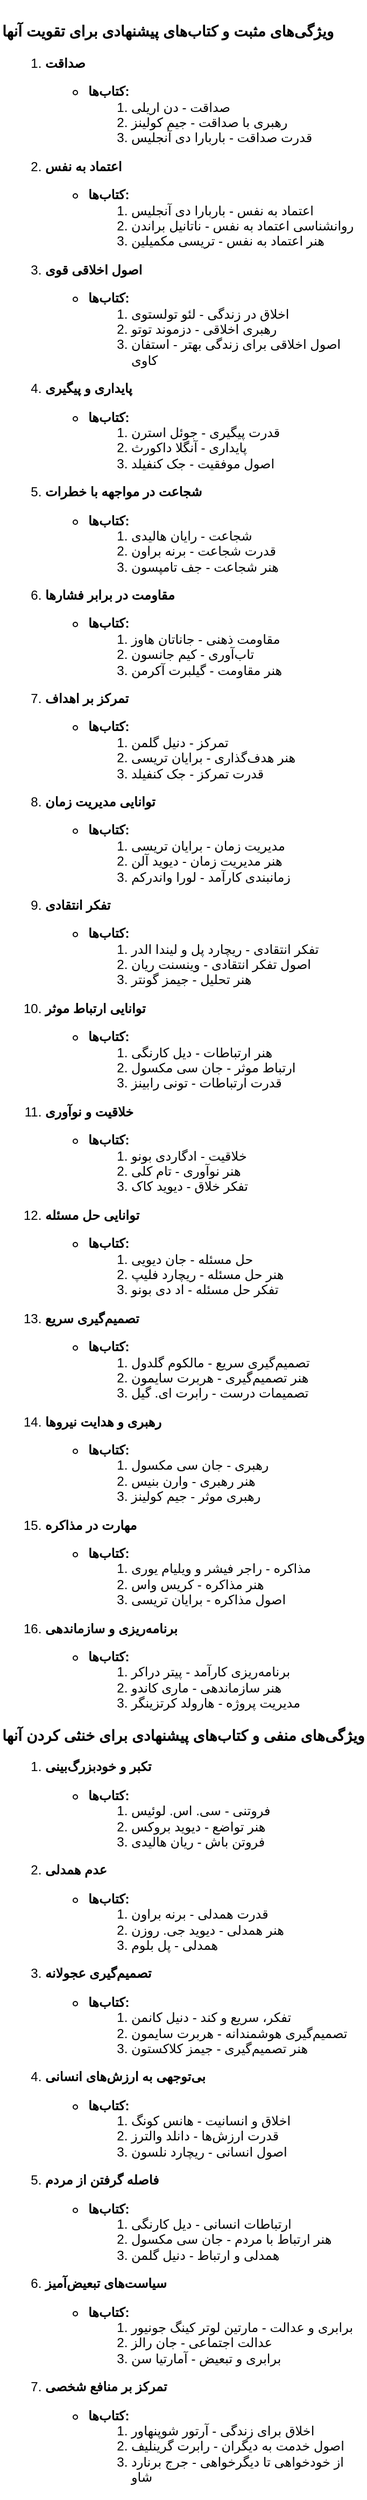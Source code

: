 <mxfile version="24.6.4" type="github">
  <diagram name="Page-1" id="s2_7E9h5OVXRFGfU8NJp">
    <mxGraphModel dx="433" dy="263" grid="1" gridSize="10" guides="1" tooltips="1" connect="1" arrows="1" fold="1" page="1" pageScale="1" pageWidth="850" pageHeight="1100" math="0" shadow="0">
      <root>
        <mxCell id="0" />
        <mxCell id="1" parent="0" />
        <mxCell id="QlOMA3rxtJsy9UfpxjXQ-1" value="&lt;h3&gt;ویژگی‌های مثبت و کتاب‌های پیشنهادی برای تقویت آنها&lt;/h3&gt;&lt;ol&gt;&lt;li&gt;&lt;p&gt;&lt;strong&gt;صداقت&lt;/strong&gt;&lt;/p&gt;&lt;ul&gt;&lt;li&gt;&lt;strong&gt;کتاب‌ها:&lt;/strong&gt;&lt;ol&gt;&lt;li&gt;صداقت - دن اریلی&lt;/li&gt;&lt;li&gt;رهبری با صداقت - جیم کولینز&lt;/li&gt;&lt;li&gt;قدرت صداقت - باربارا دی آنجلیس&lt;/li&gt;&lt;/ol&gt;&lt;/li&gt;&lt;/ul&gt;&lt;/li&gt;&lt;li&gt;&lt;p&gt;&lt;strong&gt;اعتماد به نفس&lt;/strong&gt;&lt;/p&gt;&lt;ul&gt;&lt;li&gt;&lt;strong&gt;کتاب‌ها:&lt;/strong&gt;&lt;ol&gt;&lt;li&gt;اعتماد به نفس - باربارا دی آنجلیس&lt;/li&gt;&lt;li&gt;روانشناسی اعتماد به نفس - ناتانیل براندن&lt;/li&gt;&lt;li&gt;هنر اعتماد به نفس - تریسی مکمیلین&lt;/li&gt;&lt;/ol&gt;&lt;/li&gt;&lt;/ul&gt;&lt;/li&gt;&lt;li&gt;&lt;p&gt;&lt;strong&gt;اصول اخلاقی قوی&lt;/strong&gt;&lt;/p&gt;&lt;ul&gt;&lt;li&gt;&lt;strong&gt;کتاب‌ها:&lt;/strong&gt;&lt;ol&gt;&lt;li&gt;اخلاق در زندگی - لئو تولستوی&lt;/li&gt;&lt;li&gt;رهبری اخلاقی - دزموند توتو&lt;/li&gt;&lt;li&gt;اصول اخلاقی برای زندگی بهتر - استفان کاوی&lt;/li&gt;&lt;/ol&gt;&lt;/li&gt;&lt;/ul&gt;&lt;/li&gt;&lt;li&gt;&lt;p&gt;&lt;strong&gt;پایداری و پیگیری&lt;/strong&gt;&lt;/p&gt;&lt;ul&gt;&lt;li&gt;&lt;strong&gt;کتاب‌ها:&lt;/strong&gt;&lt;ol&gt;&lt;li&gt;قدرت پیگیری - جوئل استرن&lt;/li&gt;&lt;li&gt;پایداری - آنگلا داکورث&lt;/li&gt;&lt;li&gt;اصول موفقیت - جک کنفیلد&lt;/li&gt;&lt;/ol&gt;&lt;/li&gt;&lt;/ul&gt;&lt;/li&gt;&lt;li&gt;&lt;p&gt;&lt;strong&gt;شجاعت در مواجهه با خطرات&lt;/strong&gt;&lt;/p&gt;&lt;ul&gt;&lt;li&gt;&lt;strong&gt;کتاب‌ها:&lt;/strong&gt;&lt;ol&gt;&lt;li&gt;شجاعت - رایان هالیدی&lt;/li&gt;&lt;li&gt;قدرت شجاعت - برنه براون&lt;/li&gt;&lt;li&gt;هنر شجاعت - جف تامپسون&lt;/li&gt;&lt;/ol&gt;&lt;/li&gt;&lt;/ul&gt;&lt;/li&gt;&lt;li&gt;&lt;p&gt;&lt;strong&gt;مقاومت در برابر فشارها&lt;/strong&gt;&lt;/p&gt;&lt;ul&gt;&lt;li&gt;&lt;strong&gt;کتاب‌ها:&lt;/strong&gt;&lt;ol&gt;&lt;li&gt;مقاومت ذهنی - جاناتان هاوز&lt;/li&gt;&lt;li&gt;تاب‌آوری - کیم جانسون&lt;/li&gt;&lt;li&gt;هنر مقاومت - گیلبرت آکرمن&lt;/li&gt;&lt;/ol&gt;&lt;/li&gt;&lt;/ul&gt;&lt;/li&gt;&lt;li&gt;&lt;p&gt;&lt;strong&gt;تمرکز بر اهداف&lt;/strong&gt;&lt;/p&gt;&lt;ul&gt;&lt;li&gt;&lt;strong&gt;کتاب‌ها:&lt;/strong&gt;&lt;ol&gt;&lt;li&gt;تمرکز - دنیل گلمن&lt;/li&gt;&lt;li&gt;هنر هدف‌گذاری - برایان تریسی&lt;/li&gt;&lt;li&gt;قدرت تمرکز - جک کنفیلد&lt;/li&gt;&lt;/ol&gt;&lt;/li&gt;&lt;/ul&gt;&lt;/li&gt;&lt;li&gt;&lt;p&gt;&lt;strong&gt;توانایی مدیریت زمان&lt;/strong&gt;&lt;/p&gt;&lt;ul&gt;&lt;li&gt;&lt;strong&gt;کتاب‌ها:&lt;/strong&gt;&lt;ol&gt;&lt;li&gt;مدیریت زمان - برایان تریسی&lt;/li&gt;&lt;li&gt;هنر مدیریت زمان - دیوید آلن&lt;/li&gt;&lt;li&gt;زمانبندی کارآمد - لورا واندرکم&lt;/li&gt;&lt;/ol&gt;&lt;/li&gt;&lt;/ul&gt;&lt;/li&gt;&lt;li&gt;&lt;p&gt;&lt;strong&gt;تفکر انتقادی&lt;/strong&gt;&lt;/p&gt;&lt;ul&gt;&lt;li&gt;&lt;strong&gt;کتاب‌ها:&lt;/strong&gt;&lt;ol&gt;&lt;li&gt;تفکر انتقادی - ریچارد پل و لیندا الدر&lt;/li&gt;&lt;li&gt;اصول تفکر انتقادی - وینسنت ریان&lt;/li&gt;&lt;li&gt;هنر تحلیل - جیمز گونتر&lt;/li&gt;&lt;/ol&gt;&lt;/li&gt;&lt;/ul&gt;&lt;/li&gt;&lt;li&gt;&lt;p&gt;&lt;strong&gt;توانایی ارتباط موثر&lt;/strong&gt;&lt;/p&gt;&lt;ul&gt;&lt;li&gt;&lt;strong&gt;کتاب‌ها:&lt;/strong&gt;&lt;ol&gt;&lt;li&gt;هنر ارتباطات - دیل کارنگی&lt;/li&gt;&lt;li&gt;ارتباط موثر - جان سی مکسول&lt;/li&gt;&lt;li&gt;قدرت ارتباطات - تونی رابینز&lt;/li&gt;&lt;/ol&gt;&lt;/li&gt;&lt;/ul&gt;&lt;/li&gt;&lt;li&gt;&lt;p&gt;&lt;strong&gt;خلاقیت و نوآوری&lt;/strong&gt;&lt;/p&gt;&lt;ul&gt;&lt;li&gt;&lt;strong&gt;کتاب‌ها:&lt;/strong&gt;&lt;ol&gt;&lt;li&gt;خلاقیت - ادگاردی بونو&lt;/li&gt;&lt;li&gt;هنر نوآوری - تام کلی&lt;/li&gt;&lt;li&gt;تفکر خلاق - دیوید کاک&lt;/li&gt;&lt;/ol&gt;&lt;/li&gt;&lt;/ul&gt;&lt;/li&gt;&lt;li&gt;&lt;p&gt;&lt;strong&gt;توانایی حل مسئله&lt;/strong&gt;&lt;/p&gt;&lt;ul&gt;&lt;li&gt;&lt;strong&gt;کتاب‌ها:&lt;/strong&gt;&lt;ol&gt;&lt;li&gt;حل مسئله - جان دیویی&lt;/li&gt;&lt;li&gt;هنر حل مسئله - ریچارد فلیپ&lt;/li&gt;&lt;li&gt;تفکر حل مسئله - اد دی بونو&lt;/li&gt;&lt;/ol&gt;&lt;/li&gt;&lt;/ul&gt;&lt;/li&gt;&lt;li&gt;&lt;p&gt;&lt;strong&gt;تصمیم‌گیری سریع&lt;/strong&gt;&lt;/p&gt;&lt;ul&gt;&lt;li&gt;&lt;strong&gt;کتاب‌ها:&lt;/strong&gt;&lt;ol&gt;&lt;li&gt;تصمیم‌گیری سریع - مالکوم گلدول&lt;/li&gt;&lt;li&gt;هنر تصمیم‌گیری - هربرت سایمون&lt;/li&gt;&lt;li&gt;تصمیمات درست - رابرت ای. گیل&lt;/li&gt;&lt;/ol&gt;&lt;/li&gt;&lt;/ul&gt;&lt;/li&gt;&lt;li&gt;&lt;p&gt;&lt;strong&gt;رهبری و هدایت نیروها&lt;/strong&gt;&lt;/p&gt;&lt;ul&gt;&lt;li&gt;&lt;strong&gt;کتاب‌ها:&lt;/strong&gt;&lt;ol&gt;&lt;li&gt;رهبری - جان سی مکسول&lt;/li&gt;&lt;li&gt;هنر رهبری - وارن بنیس&lt;/li&gt;&lt;li&gt;رهبری موثر - جیم کولینز&lt;/li&gt;&lt;/ol&gt;&lt;/li&gt;&lt;/ul&gt;&lt;/li&gt;&lt;li&gt;&lt;p&gt;&lt;strong&gt;مهارت در مذاکره&lt;/strong&gt;&lt;/p&gt;&lt;ul&gt;&lt;li&gt;&lt;strong&gt;کتاب‌ها:&lt;/strong&gt;&lt;ol&gt;&lt;li&gt;مذاکره - راجر فیشر و ویلیام یوری&lt;/li&gt;&lt;li&gt;هنر مذاکره - کریس واس&lt;/li&gt;&lt;li&gt;اصول مذاکره - برایان تریسی&lt;/li&gt;&lt;/ol&gt;&lt;/li&gt;&lt;/ul&gt;&lt;/li&gt;&lt;li&gt;&lt;p&gt;&lt;strong&gt;برنامه‌ریزی و سازماندهی&lt;/strong&gt;&lt;/p&gt;&lt;ul&gt;&lt;li&gt;&lt;strong&gt;کتاب‌ها:&lt;/strong&gt;&lt;ol&gt;&lt;li&gt;برنامه‌ریزی کارآمد - پیتر دراکر&lt;/li&gt;&lt;li&gt;هنر سازماندهی - ماری کاندو&lt;/li&gt;&lt;li&gt;مدیریت پروژه - هارولد کرتزینگر&lt;/li&gt;&lt;/ol&gt;&lt;/li&gt;&lt;/ul&gt;&lt;/li&gt;&lt;/ol&gt;&lt;h3&gt;ویژگی‌های منفی و کتاب‌های پیشنهادی برای خنثی کردن آنها&lt;/h3&gt;&lt;ol&gt;&lt;li&gt;&lt;p&gt;&lt;strong&gt;تکبر و خودبزرگ‌بینی&lt;/strong&gt;&lt;/p&gt;&lt;ul&gt;&lt;li&gt;&lt;strong&gt;کتاب‌ها:&lt;/strong&gt;&lt;ol&gt;&lt;li&gt;فروتنی - سی. اس. لوئیس&lt;/li&gt;&lt;li&gt;هنر تواضع - دیوید بروکس&lt;/li&gt;&lt;li&gt;فروتن باش - ریان هالیدی&lt;/li&gt;&lt;/ol&gt;&lt;/li&gt;&lt;/ul&gt;&lt;/li&gt;&lt;li&gt;&lt;p&gt;&lt;strong&gt;عدم همدلی&lt;/strong&gt;&lt;/p&gt;&lt;ul&gt;&lt;li&gt;&lt;strong&gt;کتاب‌ها:&lt;/strong&gt;&lt;ol&gt;&lt;li&gt;قدرت همدلی - برنه براون&lt;/li&gt;&lt;li&gt;هنر همدلی - دیوید جی. روزن&lt;/li&gt;&lt;li&gt;همدلی - پل بلوم&lt;/li&gt;&lt;/ol&gt;&lt;/li&gt;&lt;/ul&gt;&lt;/li&gt;&lt;li&gt;&lt;p&gt;&lt;strong&gt;تصمیم‌گیری عجولانه&lt;/strong&gt;&lt;/p&gt;&lt;ul&gt;&lt;li&gt;&lt;strong&gt;کتاب‌ها:&lt;/strong&gt;&lt;ol&gt;&lt;li&gt;تفکر، سریع و کند - دنیل کانمن&lt;/li&gt;&lt;li&gt;تصمیم‌گیری هوشمندانه - هربرت سایمون&lt;/li&gt;&lt;li&gt;هنر تصمیم‌گیری - جیمز کلاکستون&lt;/li&gt;&lt;/ol&gt;&lt;/li&gt;&lt;/ul&gt;&lt;/li&gt;&lt;li&gt;&lt;p&gt;&lt;strong&gt;بی‌توجهی به ارزش‌های انسانی&lt;/strong&gt;&lt;/p&gt;&lt;ul&gt;&lt;li&gt;&lt;strong&gt;کتاب‌ها:&lt;/strong&gt;&lt;ol&gt;&lt;li&gt;اخلاق و انسانیت - هانس کونگ&lt;/li&gt;&lt;li&gt;قدرت ارزش‌ها - دانلد والترز&lt;/li&gt;&lt;li&gt;اصول انسانی - ریچارد نلسون&lt;/li&gt;&lt;/ol&gt;&lt;/li&gt;&lt;/ul&gt;&lt;/li&gt;&lt;li&gt;&lt;p&gt;&lt;strong&gt;فاصله گرفتن از مردم&lt;/strong&gt;&lt;/p&gt;&lt;ul&gt;&lt;li&gt;&lt;strong&gt;کتاب‌ها:&lt;/strong&gt;&lt;ol&gt;&lt;li&gt;ارتباطات انسانی - دیل کارنگی&lt;/li&gt;&lt;li&gt;هنر ارتباط با مردم - جان سی مکسول&lt;/li&gt;&lt;li&gt;همدلی و ارتباط - دنیل گلمن&lt;/li&gt;&lt;/ol&gt;&lt;/li&gt;&lt;/ul&gt;&lt;/li&gt;&lt;li&gt;&lt;p&gt;&lt;strong&gt;سیاست‌های تبعیض‌آمیز&lt;/strong&gt;&lt;/p&gt;&lt;ul&gt;&lt;li&gt;&lt;strong&gt;کتاب‌ها:&lt;/strong&gt;&lt;ol&gt;&lt;li&gt;برابری و عدالت - مارتین لوتر کینگ جونیور&lt;/li&gt;&lt;li&gt;عدالت اجتماعی - جان رالز&lt;/li&gt;&lt;li&gt;برابری و تبعیض - آمارتیا سن&lt;/li&gt;&lt;/ol&gt;&lt;/li&gt;&lt;/ul&gt;&lt;/li&gt;&lt;li&gt;&lt;p&gt;&lt;strong&gt;تمرکز بر منافع شخصی&lt;/strong&gt;&lt;/p&gt;&lt;ul&gt;&lt;li&gt;&lt;strong&gt;کتاب‌ها:&lt;/strong&gt;&lt;ol&gt;&lt;li&gt;اخلاق برای زندگی - آرتور شوپنهاور&lt;/li&gt;&lt;li&gt;اصول خدمت به دیگران - رابرت گرینلیف&lt;/li&gt;&lt;li&gt;از خودخواهی تا دیگرخواهی - جرج برنارد شاو&lt;/li&gt;&lt;/ol&gt;&lt;/li&gt;&lt;/ul&gt;&lt;/li&gt;&lt;/ol&gt;" style="text;whiteSpace=wrap;html=1;" vertex="1" parent="1">
          <mxGeometry x="90" y="90" width="340" height="2310" as="geometry" />
        </mxCell>
      </root>
    </mxGraphModel>
  </diagram>
</mxfile>
